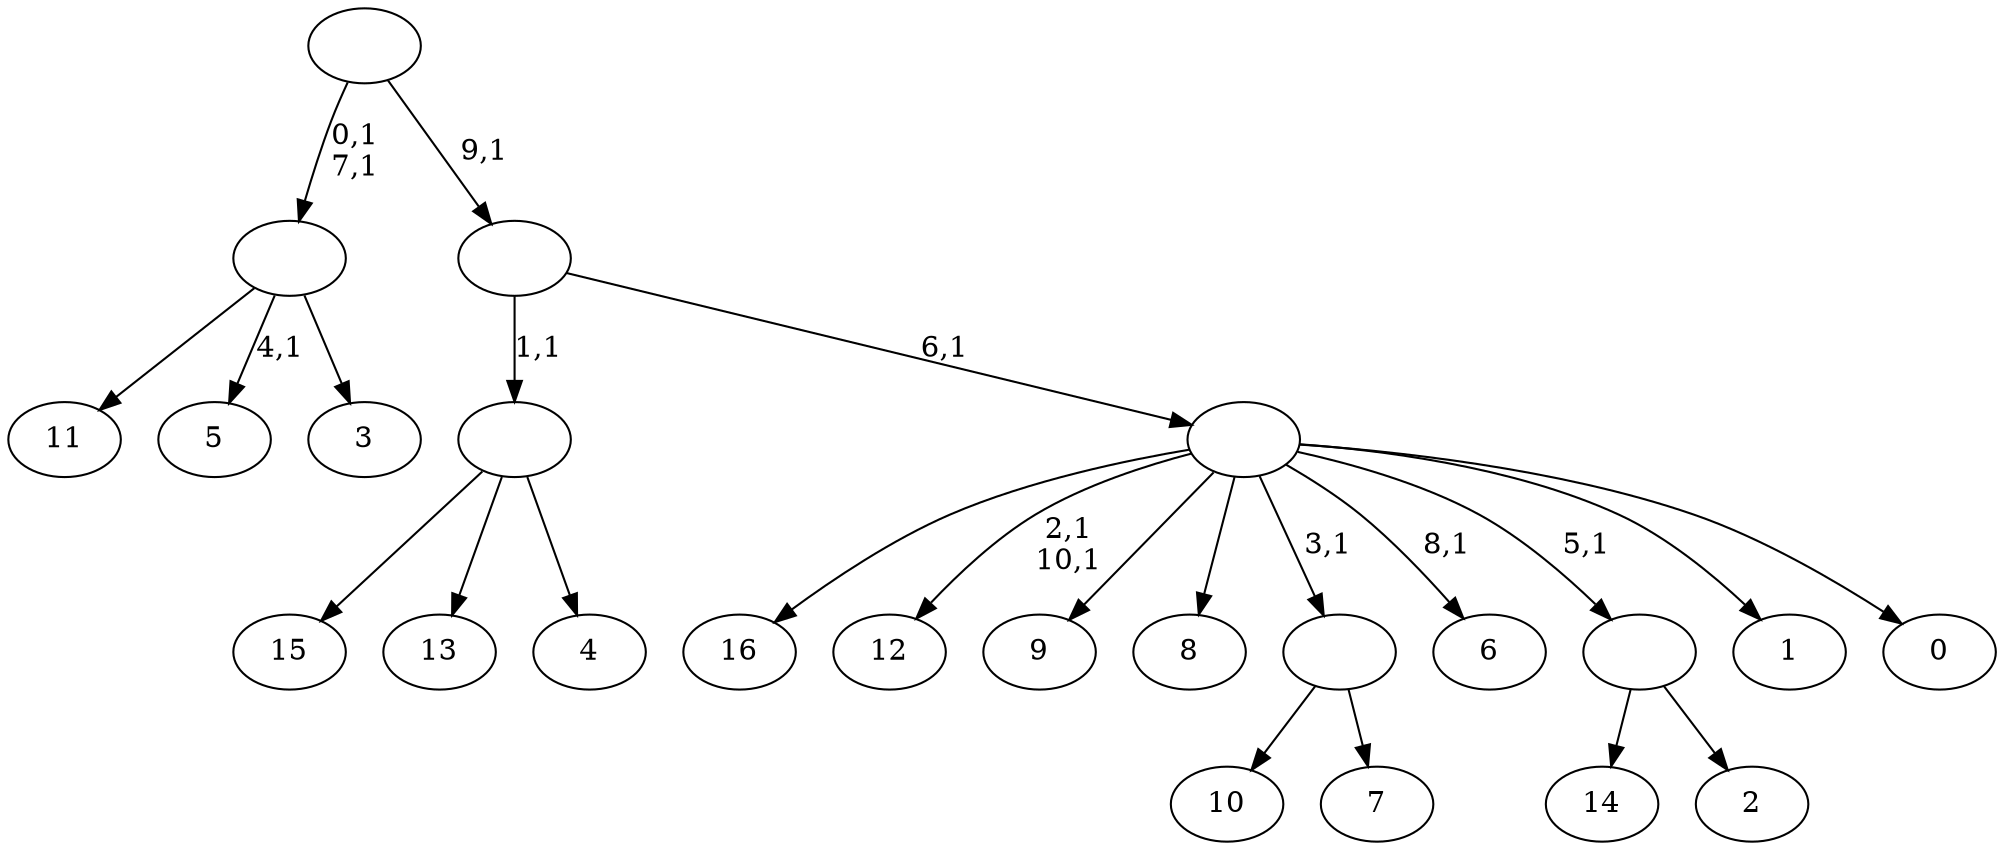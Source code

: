 digraph T {
	28 [label="16"]
	27 [label="15"]
	26 [label="14"]
	25 [label="13"]
	24 [label="12"]
	21 [label="11"]
	20 [label="10"]
	19 [label="9"]
	18 [label="8"]
	17 [label="7"]
	16 [label=""]
	15 [label="6"]
	13 [label="5"]
	11 [label="4"]
	10 [label=""]
	9 [label="3"]
	8 [label=""]
	6 [label="2"]
	5 [label=""]
	4 [label="1"]
	3 [label="0"]
	2 [label=""]
	1 [label=""]
	0 [label=""]
	16 -> 20 [label=""]
	16 -> 17 [label=""]
	10 -> 27 [label=""]
	10 -> 25 [label=""]
	10 -> 11 [label=""]
	8 -> 13 [label="4,1"]
	8 -> 21 [label=""]
	8 -> 9 [label=""]
	5 -> 26 [label=""]
	5 -> 6 [label=""]
	2 -> 15 [label="8,1"]
	2 -> 24 [label="2,1\n10,1"]
	2 -> 28 [label=""]
	2 -> 19 [label=""]
	2 -> 18 [label=""]
	2 -> 16 [label="3,1"]
	2 -> 5 [label="5,1"]
	2 -> 4 [label=""]
	2 -> 3 [label=""]
	1 -> 10 [label="1,1"]
	1 -> 2 [label="6,1"]
	0 -> 8 [label="0,1\n7,1"]
	0 -> 1 [label="9,1"]
}
